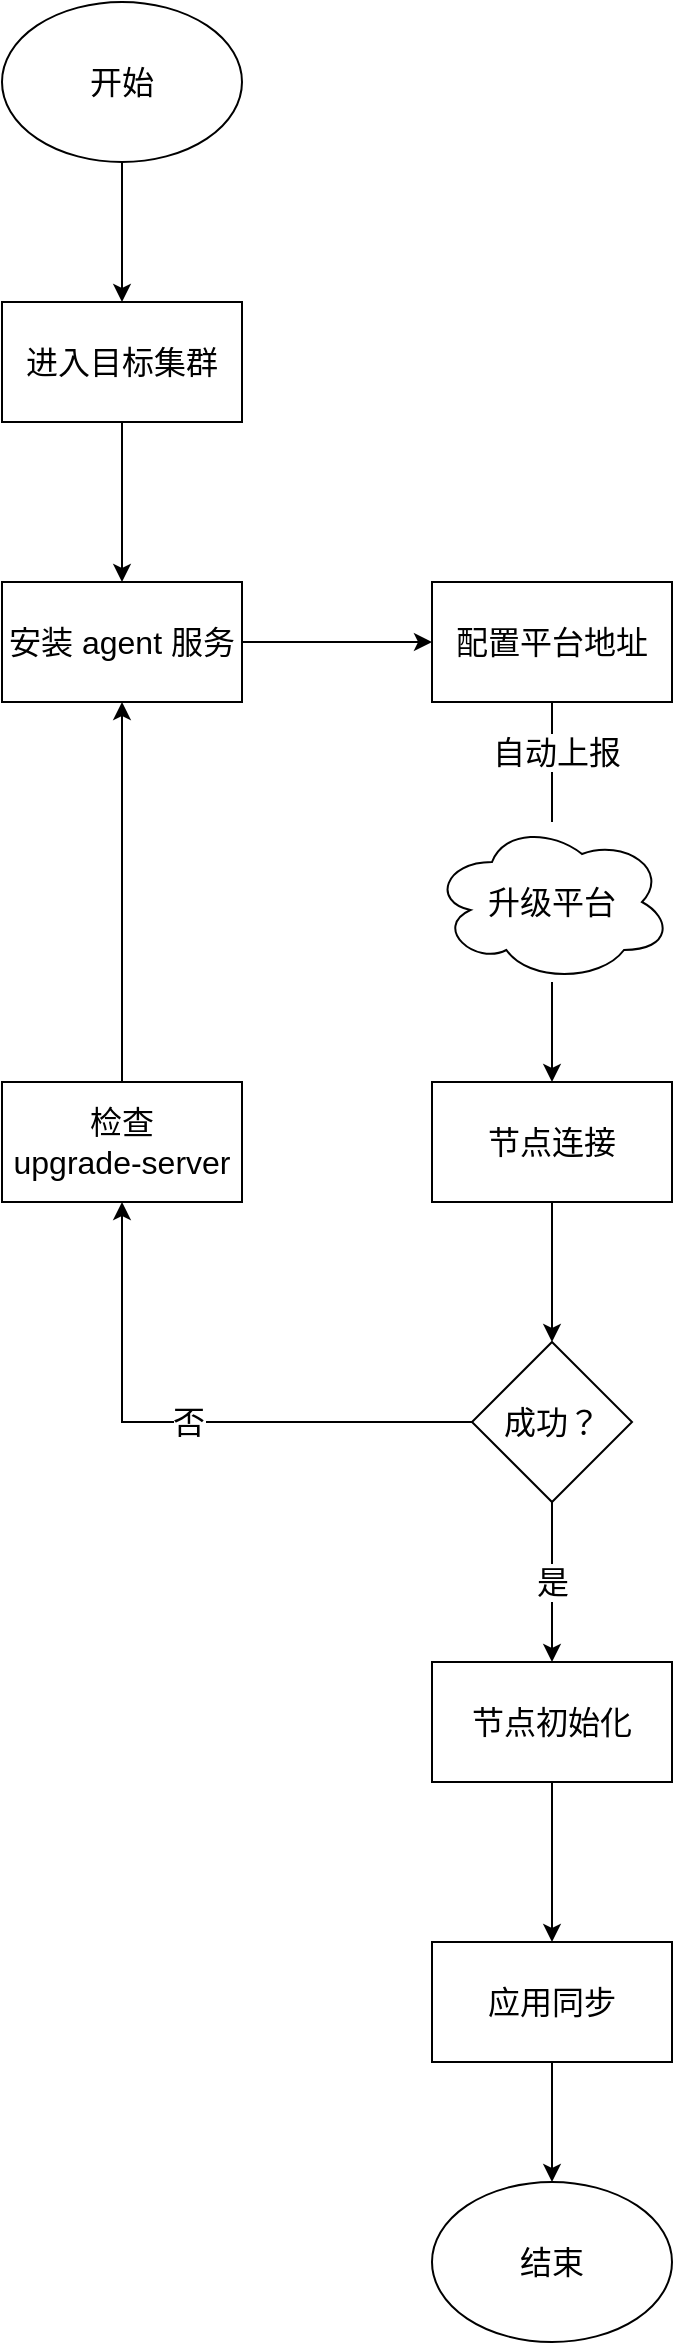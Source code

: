 <mxfile version="21.5.0" type="github" pages="8">
  <diagram id="PymNksS7Rs0pl5-pKt_2" name="初始化流程">
    <mxGraphModel dx="1434" dy="1933" grid="1" gridSize="10" guides="1" tooltips="1" connect="1" arrows="1" fold="1" page="1" pageScale="1" pageWidth="827" pageHeight="1169" math="0" shadow="0">
      <root>
        <mxCell id="0" />
        <mxCell id="1" parent="0" />
        <mxCell id="HOit7tT7TOtxw4wSdo0G-1" value="" style="edgeStyle=orthogonalEdgeStyle;rounded=0;orthogonalLoop=1;jettySize=auto;html=1;fontSize=16;" edge="1" parent="1" source="HOit7tT7TOtxw4wSdo0G-22" target="HOit7tT7TOtxw4wSdo0G-3">
          <mxGeometry relative="1" as="geometry">
            <mxPoint x="485" y="230" as="sourcePoint" />
          </mxGeometry>
        </mxCell>
        <mxCell id="HOit7tT7TOtxw4wSdo0G-2" value="是" style="edgeStyle=orthogonalEdgeStyle;rounded=0;orthogonalLoop=1;jettySize=auto;html=1;fontSize=16;" edge="1" parent="1" source="HOit7tT7TOtxw4wSdo0G-9" target="HOit7tT7TOtxw4wSdo0G-5">
          <mxGeometry relative="1" as="geometry" />
        </mxCell>
        <mxCell id="HOit7tT7TOtxw4wSdo0G-3" value="节点连接" style="whiteSpace=wrap;html=1;fontSize=16;" vertex="1" parent="1">
          <mxGeometry x="425" y="310" width="120" height="60" as="geometry" />
        </mxCell>
        <mxCell id="HOit7tT7TOtxw4wSdo0G-4" value="" style="edgeStyle=orthogonalEdgeStyle;rounded=0;orthogonalLoop=1;jettySize=auto;html=1;fontSize=16;" edge="1" parent="1" source="HOit7tT7TOtxw4wSdo0G-5" target="HOit7tT7TOtxw4wSdo0G-7">
          <mxGeometry relative="1" as="geometry" />
        </mxCell>
        <mxCell id="HOit7tT7TOtxw4wSdo0G-5" value="节点初始化" style="whiteSpace=wrap;html=1;fontSize=16;" vertex="1" parent="1">
          <mxGeometry x="425" y="600" width="120" height="60" as="geometry" />
        </mxCell>
        <mxCell id="HOit7tT7TOtxw4wSdo0G-6" style="edgeStyle=orthogonalEdgeStyle;rounded=0;orthogonalLoop=1;jettySize=auto;html=1;fontSize=16;" edge="1" parent="1" source="HOit7tT7TOtxw4wSdo0G-7" target="HOit7tT7TOtxw4wSdo0G-23">
          <mxGeometry relative="1" as="geometry" />
        </mxCell>
        <mxCell id="HOit7tT7TOtxw4wSdo0G-7" value="应用同步" style="whiteSpace=wrap;html=1;fontSize=16;" vertex="1" parent="1">
          <mxGeometry x="425" y="740" width="120" height="60" as="geometry" />
        </mxCell>
        <mxCell id="HOit7tT7TOtxw4wSdo0G-8" value="" style="edgeStyle=orthogonalEdgeStyle;rounded=0;orthogonalLoop=1;jettySize=auto;html=1;fontSize=16;" edge="1" parent="1" source="HOit7tT7TOtxw4wSdo0G-3" target="HOit7tT7TOtxw4wSdo0G-9">
          <mxGeometry relative="1" as="geometry">
            <mxPoint x="485" y="370" as="sourcePoint" />
            <mxPoint x="485" y="565" as="targetPoint" />
          </mxGeometry>
        </mxCell>
        <mxCell id="HOit7tT7TOtxw4wSdo0G-9" value="成功？" style="rhombus;whiteSpace=wrap;html=1;fontSize=16;" vertex="1" parent="1">
          <mxGeometry x="445" y="440" width="80" height="80" as="geometry" />
        </mxCell>
        <mxCell id="HOit7tT7TOtxw4wSdo0G-10" value="否" style="edgeStyle=orthogonalEdgeStyle;rounded=0;orthogonalLoop=1;jettySize=auto;html=1;exitX=0;exitY=0.5;exitDx=0;exitDy=0;fontSize=16;" edge="1" parent="1" source="HOit7tT7TOtxw4wSdo0G-9" target="HOit7tT7TOtxw4wSdo0G-12">
          <mxGeometry relative="1" as="geometry">
            <mxPoint x="445" y="460" as="sourcePoint" />
            <mxPoint x="425" y="200" as="targetPoint" />
          </mxGeometry>
        </mxCell>
        <mxCell id="HOit7tT7TOtxw4wSdo0G-11" style="edgeStyle=orthogonalEdgeStyle;rounded=0;orthogonalLoop=1;jettySize=auto;html=1;exitX=0.5;exitY=0;exitDx=0;exitDy=0;fontSize=16;" edge="1" parent="1" source="HOit7tT7TOtxw4wSdo0G-12" target="HOit7tT7TOtxw4wSdo0G-18">
          <mxGeometry relative="1" as="geometry">
            <mxPoint x="425" y="200" as="targetPoint" />
          </mxGeometry>
        </mxCell>
        <mxCell id="HOit7tT7TOtxw4wSdo0G-12" value="检查 &lt;br style=&quot;font-size: 16px;&quot;&gt;upgrade-server" style="rounded=0;whiteSpace=wrap;html=1;fontSize=16;" vertex="1" parent="1">
          <mxGeometry x="210" y="310" width="120" height="60" as="geometry" />
        </mxCell>
        <mxCell id="HOit7tT7TOtxw4wSdo0G-13" value="" style="edgeStyle=orthogonalEdgeStyle;rounded=0;orthogonalLoop=1;jettySize=auto;html=1;fontSize=16;" edge="1" parent="1" source="HOit7tT7TOtxw4wSdo0G-14" target="HOit7tT7TOtxw4wSdo0G-16">
          <mxGeometry relative="1" as="geometry" />
        </mxCell>
        <mxCell id="HOit7tT7TOtxw4wSdo0G-14" value="开始" style="ellipse;whiteSpace=wrap;html=1;fontSize=16;" vertex="1" parent="1">
          <mxGeometry x="210" y="-230" width="120" height="80" as="geometry" />
        </mxCell>
        <mxCell id="HOit7tT7TOtxw4wSdo0G-15" value="" style="edgeStyle=orthogonalEdgeStyle;rounded=0;orthogonalLoop=1;jettySize=auto;html=1;fontSize=16;" edge="1" parent="1" source="HOit7tT7TOtxw4wSdo0G-16" target="HOit7tT7TOtxw4wSdo0G-18">
          <mxGeometry relative="1" as="geometry" />
        </mxCell>
        <mxCell id="HOit7tT7TOtxw4wSdo0G-16" value="进入目标集群" style="whiteSpace=wrap;html=1;fontSize=16;" vertex="1" parent="1">
          <mxGeometry x="210" y="-80" width="120" height="60" as="geometry" />
        </mxCell>
        <mxCell id="HOit7tT7TOtxw4wSdo0G-17" value="" style="edgeStyle=orthogonalEdgeStyle;rounded=0;orthogonalLoop=1;jettySize=auto;html=1;fontSize=16;" edge="1" parent="1" source="HOit7tT7TOtxw4wSdo0G-18" target="HOit7tT7TOtxw4wSdo0G-21">
          <mxGeometry relative="1" as="geometry" />
        </mxCell>
        <mxCell id="HOit7tT7TOtxw4wSdo0G-18" value="安装 agent 服务" style="whiteSpace=wrap;html=1;fontSize=16;" vertex="1" parent="1">
          <mxGeometry x="210" y="60" width="120" height="60" as="geometry" />
        </mxCell>
        <mxCell id="HOit7tT7TOtxw4wSdo0G-19" style="edgeStyle=orthogonalEdgeStyle;rounded=0;orthogonalLoop=1;jettySize=auto;html=1;fontSize=16;endArrow=none;endFill=0;" edge="1" parent="1" source="HOit7tT7TOtxw4wSdo0G-21" target="HOit7tT7TOtxw4wSdo0G-22">
          <mxGeometry relative="1" as="geometry">
            <mxPoint x="670" y="-340" as="targetPoint" />
            <mxPoint x="485" y="120" as="sourcePoint" />
          </mxGeometry>
        </mxCell>
        <mxCell id="HOit7tT7TOtxw4wSdo0G-20" value="自动上报" style="edgeLabel;html=1;align=center;verticalAlign=middle;resizable=0;points=[];fontSize=16;" vertex="1" connectable="0" parent="HOit7tT7TOtxw4wSdo0G-19">
          <mxGeometry x="-0.161" y="2" relative="1" as="geometry">
            <mxPoint as="offset" />
          </mxGeometry>
        </mxCell>
        <mxCell id="HOit7tT7TOtxw4wSdo0G-21" value="配置平台地址" style="whiteSpace=wrap;html=1;fontSize=16;" vertex="1" parent="1">
          <mxGeometry x="425" y="60" width="120" height="60" as="geometry" />
        </mxCell>
        <mxCell id="HOit7tT7TOtxw4wSdo0G-22" value="升级平台" style="ellipse;shape=cloud;whiteSpace=wrap;html=1;fontSize=16;" vertex="1" parent="1">
          <mxGeometry x="425" y="180" width="120" height="80" as="geometry" />
        </mxCell>
        <mxCell id="HOit7tT7TOtxw4wSdo0G-23" value="结束" style="ellipse;whiteSpace=wrap;html=1;fontSize=16;" vertex="1" parent="1">
          <mxGeometry x="425" y="860" width="120" height="80" as="geometry" />
        </mxCell>
      </root>
    </mxGraphModel>
  </diagram>
  <diagram name="一键多环境部署流程" id="FHRN5nl0X9A8jnxyASwP">
    <mxGraphModel dx="1434" dy="764" grid="1" gridSize="10" guides="1" tooltips="1" connect="1" arrows="1" fold="1" page="1" pageScale="1" pageWidth="827" pageHeight="1169" math="0" shadow="0">
      <root>
        <mxCell id="0" />
        <mxCell id="1" parent="0" />
        <mxCell id="Xy1bjxka0jr6YToZuEw9-1" value="" style="edgeStyle=orthogonalEdgeStyle;rounded=0;orthogonalLoop=1;jettySize=auto;html=1;fontSize=16;" parent="1" source="Xy1bjxka0jr6YToZuEw9-2" target="Xy1bjxka0jr6YToZuEw9-4" edge="1">
          <mxGeometry relative="1" as="geometry" />
        </mxCell>
        <mxCell id="Xy1bjxka0jr6YToZuEw9-2" value="开始" style="ellipse;whiteSpace=wrap;html=1;fontSize=16;" parent="1" vertex="1">
          <mxGeometry x="140" y="20" width="120" height="80" as="geometry" />
        </mxCell>
        <mxCell id="Xy1bjxka0jr6YToZuEw9-3" value="" style="edgeStyle=orthogonalEdgeStyle;rounded=0;orthogonalLoop=1;jettySize=auto;html=1;fontSize=16;" parent="1" source="Xy1bjxka0jr6YToZuEw9-4" target="Xy1bjxka0jr6YToZuEw9-6" edge="1">
          <mxGeometry relative="1" as="geometry" />
        </mxCell>
        <mxCell id="Xy1bjxka0jr6YToZuEw9-4" value="选择业务节点" style="whiteSpace=wrap;html=1;fontSize=16;" parent="1" vertex="1">
          <mxGeometry x="140" y="190" width="120" height="60" as="geometry" />
        </mxCell>
        <mxCell id="Xy1bjxka0jr6YToZuEw9-5" value="" style="edgeStyle=orthogonalEdgeStyle;rounded=0;orthogonalLoop=1;jettySize=auto;html=1;fontSize=16;" parent="1" source="Xy1bjxka0jr6YToZuEw9-6" target="Xy1bjxka0jr6YToZuEw9-8" edge="1">
          <mxGeometry relative="1" as="geometry" />
        </mxCell>
        <mxCell id="Xy1bjxka0jr6YToZuEw9-6" value="使用应用模板" style="whiteSpace=wrap;html=1;fontSize=16;" parent="1" vertex="1">
          <mxGeometry x="320" y="190" width="120" height="60" as="geometry" />
        </mxCell>
        <mxCell id="Xy1bjxka0jr6YToZuEw9-7" value="是" style="edgeStyle=orthogonalEdgeStyle;rounded=0;orthogonalLoop=1;jettySize=auto;html=1;fontSize=16;" parent="1" source="Xy1bjxka0jr6YToZuEw9-15" target="Xy1bjxka0jr6YToZuEw9-10" edge="1">
          <mxGeometry relative="1" as="geometry" />
        </mxCell>
        <mxCell id="Xy1bjxka0jr6YToZuEw9-8" value="添加或删除应用" style="whiteSpace=wrap;html=1;fontSize=16;" parent="1" vertex="1">
          <mxGeometry x="320" y="330" width="120" height="60" as="geometry" />
        </mxCell>
        <mxCell id="Xy1bjxka0jr6YToZuEw9-9" value="" style="edgeStyle=orthogonalEdgeStyle;rounded=0;orthogonalLoop=1;jettySize=auto;html=1;fontSize=16;" parent="1" source="Xy1bjxka0jr6YToZuEw9-10" target="Xy1bjxka0jr6YToZuEw9-12" edge="1">
          <mxGeometry relative="1" as="geometry" />
        </mxCell>
        <mxCell id="Xy1bjxka0jr6YToZuEw9-10" value="生成部署任务" style="whiteSpace=wrap;html=1;fontSize=16;" parent="1" vertex="1">
          <mxGeometry x="320" y="600" width="120" height="60" as="geometry" />
        </mxCell>
        <mxCell id="Xy1bjxka0jr6YToZuEw9-11" value="" style="edgeStyle=orthogonalEdgeStyle;rounded=0;orthogonalLoop=1;jettySize=auto;html=1;fontSize=16;" parent="1" source="Xy1bjxka0jr6YToZuEw9-12" target="Xy1bjxka0jr6YToZuEw9-19" edge="1">
          <mxGeometry relative="1" as="geometry">
            <mxPoint x="380" y="870" as="targetPoint" />
          </mxGeometry>
        </mxCell>
        <mxCell id="Xy1bjxka0jr6YToZuEw9-12" value="一键执行" style="whiteSpace=wrap;html=1;fontSize=16;" parent="1" vertex="1">
          <mxGeometry x="320" y="740" width="120" height="60" as="geometry" />
        </mxCell>
        <mxCell id="Xy1bjxka0jr6YToZuEw9-13" value="" style="edgeStyle=orthogonalEdgeStyle;rounded=0;orthogonalLoop=1;jettySize=auto;html=1;fontSize=16;" parent="1" source="Xy1bjxka0jr6YToZuEw9-8" target="Xy1bjxka0jr6YToZuEw9-15" edge="1">
          <mxGeometry relative="1" as="geometry">
            <mxPoint x="380" y="390" as="sourcePoint" />
            <mxPoint x="380" y="600" as="targetPoint" />
          </mxGeometry>
        </mxCell>
        <mxCell id="Xy1bjxka0jr6YToZuEw9-14" value="否" style="edgeStyle=orthogonalEdgeStyle;rounded=0;orthogonalLoop=1;jettySize=auto;html=1;fontSize=16;" parent="1" source="Xy1bjxka0jr6YToZuEw9-15" target="Xy1bjxka0jr6YToZuEw9-17" edge="1">
          <mxGeometry relative="1" as="geometry" />
        </mxCell>
        <mxCell id="Xy1bjxka0jr6YToZuEw9-15" value="提交" style="rhombus;whiteSpace=wrap;html=1;fontSize=16;" parent="1" vertex="1">
          <mxGeometry x="340" y="450" width="80" height="80" as="geometry" />
        </mxCell>
        <mxCell id="Xy1bjxka0jr6YToZuEw9-16" style="edgeStyle=orthogonalEdgeStyle;rounded=0;orthogonalLoop=1;jettySize=auto;html=1;exitX=0.5;exitY=0;exitDx=0;exitDy=0;fontSize=16;" parent="1" source="Xy1bjxka0jr6YToZuEw9-17" target="Xy1bjxka0jr6YToZuEw9-4" edge="1">
          <mxGeometry relative="1" as="geometry" />
        </mxCell>
        <mxCell id="Xy1bjxka0jr6YToZuEw9-17" value="返回修改" style="whiteSpace=wrap;html=1;fontSize=16;" parent="1" vertex="1">
          <mxGeometry x="140" y="460" width="120" height="60" as="geometry" />
        </mxCell>
        <mxCell id="Xy1bjxka0jr6YToZuEw9-18" style="edgeStyle=orthogonalEdgeStyle;rounded=0;orthogonalLoop=1;jettySize=auto;html=1;fontSize=16;" parent="1" source="Xy1bjxka0jr6YToZuEw9-19" target="Xy1bjxka0jr6YToZuEw9-20" edge="1">
          <mxGeometry relative="1" as="geometry" />
        </mxCell>
        <mxCell id="Xy1bjxka0jr6YToZuEw9-19" value="部署结果" style="rounded=0;whiteSpace=wrap;html=1;fontSize=16;" parent="1" vertex="1">
          <mxGeometry x="320" y="880" width="120" height="60" as="geometry" />
        </mxCell>
        <mxCell id="Xy1bjxka0jr6YToZuEw9-20" value="结束" style="ellipse;whiteSpace=wrap;html=1;fontSize=16;" parent="1" vertex="1">
          <mxGeometry x="320" y="1000" width="120" height="80" as="geometry" />
        </mxCell>
      </root>
    </mxGraphModel>
  </diagram>
  <diagram id="E7nBFUuYBt5mcHYWC0Zn" name="新节点部署流程">
    <mxGraphModel dx="1434" dy="764" grid="1" gridSize="10" guides="1" tooltips="1" connect="1" arrows="1" fold="1" page="1" pageScale="1" pageWidth="827" pageHeight="1169" math="0" shadow="0">
      <root>
        <mxCell id="0" />
        <mxCell id="1" parent="0" />
        <mxCell id="vfCFmpAM5VwWP4OuGgQb-21" value="" style="edgeStyle=orthogonalEdgeStyle;rounded=0;orthogonalLoop=1;jettySize=auto;html=1;fontSize=16;" parent="1" source="vfCFmpAM5VwWP4OuGgQb-22" target="vfCFmpAM5VwWP4OuGgQb-24" edge="1">
          <mxGeometry relative="1" as="geometry" />
        </mxCell>
        <mxCell id="vfCFmpAM5VwWP4OuGgQb-22" value="开始" style="ellipse;whiteSpace=wrap;html=1;fontSize=16;" parent="1" vertex="1">
          <mxGeometry x="270" y="40" width="120" height="80" as="geometry" />
        </mxCell>
        <mxCell id="vfCFmpAM5VwWP4OuGgQb-23" value="" style="edgeStyle=orthogonalEdgeStyle;rounded=0;orthogonalLoop=1;jettySize=auto;html=1;fontSize=16;" parent="1" source="vfCFmpAM5VwWP4OuGgQb-24" target="vfCFmpAM5VwWP4OuGgQb-26" edge="1">
          <mxGeometry relative="1" as="geometry" />
        </mxCell>
        <mxCell id="vfCFmpAM5VwWP4OuGgQb-24" value="初始化节点" style="whiteSpace=wrap;html=1;fontSize=16;" parent="1" vertex="1">
          <mxGeometry x="270" y="190" width="120" height="60" as="geometry" />
        </mxCell>
        <mxCell id="vfCFmpAM5VwWP4OuGgQb-25" value="" style="edgeStyle=orthogonalEdgeStyle;rounded=0;orthogonalLoop=1;jettySize=auto;html=1;fontSize=16;" parent="1" source="vfCFmpAM5VwWP4OuGgQb-26" target="vfCFmpAM5VwWP4OuGgQb-28" edge="1">
          <mxGeometry relative="1" as="geometry" />
        </mxCell>
        <mxCell id="vfCFmpAM5VwWP4OuGgQb-26" value="对比节点" style="whiteSpace=wrap;html=1;fontSize=16;" parent="1" vertex="1">
          <mxGeometry x="270" y="320" width="120" height="60" as="geometry" />
        </mxCell>
        <mxCell id="vfCFmpAM5VwWP4OuGgQb-27" value="" style="edgeStyle=orthogonalEdgeStyle;rounded=0;orthogonalLoop=1;jettySize=auto;html=1;fontSize=16;" parent="1" source="vfCFmpAM5VwWP4OuGgQb-28" target="vfCFmpAM5VwWP4OuGgQb-30" edge="1">
          <mxGeometry relative="1" as="geometry" />
        </mxCell>
        <mxCell id="vfCFmpAM5VwWP4OuGgQb-28" value="生成应用模板" style="whiteSpace=wrap;html=1;fontSize=16;" parent="1" vertex="1">
          <mxGeometry x="270" y="450" width="120" height="60" as="geometry" />
        </mxCell>
        <mxCell id="vfCFmpAM5VwWP4OuGgQb-29" value="" style="edgeStyle=orthogonalEdgeStyle;rounded=0;orthogonalLoop=1;jettySize=auto;html=1;fontSize=16;" parent="1" source="vfCFmpAM5VwWP4OuGgQb-30" target="vfCFmpAM5VwWP4OuGgQb-32" edge="1">
          <mxGeometry relative="1" as="geometry" />
        </mxCell>
        <mxCell id="vfCFmpAM5VwWP4OuGgQb-30" value="使用应用模板" style="whiteSpace=wrap;html=1;fontSize=16;" parent="1" vertex="1">
          <mxGeometry x="270" y="570" width="120" height="60" as="geometry" />
        </mxCell>
        <mxCell id="vfCFmpAM5VwWP4OuGgQb-31" value="" style="edgeStyle=orthogonalEdgeStyle;rounded=0;orthogonalLoop=1;jettySize=auto;html=1;fontSize=16;" parent="1" source="vfCFmpAM5VwWP4OuGgQb-37" target="vfCFmpAM5VwWP4OuGgQb-34" edge="1">
          <mxGeometry relative="1" as="geometry" />
        </mxCell>
        <mxCell id="vfCFmpAM5VwWP4OuGgQb-32" value="生成部署任务" style="whiteSpace=wrap;html=1;fontSize=16;" parent="1" vertex="1">
          <mxGeometry x="270" y="690" width="120" height="60" as="geometry" />
        </mxCell>
        <mxCell id="vfCFmpAM5VwWP4OuGgQb-33" style="edgeStyle=orthogonalEdgeStyle;rounded=0;orthogonalLoop=1;jettySize=auto;html=1;fontSize=16;" parent="1" source="vfCFmpAM5VwWP4OuGgQb-34" target="vfCFmpAM5VwWP4OuGgQb-35" edge="1">
          <mxGeometry relative="1" as="geometry" />
        </mxCell>
        <mxCell id="vfCFmpAM5VwWP4OuGgQb-34" value="查看结果" style="whiteSpace=wrap;html=1;fontSize=16;" parent="1" vertex="1">
          <mxGeometry x="270" y="929" width="120" height="60" as="geometry" />
        </mxCell>
        <mxCell id="vfCFmpAM5VwWP4OuGgQb-35" value="结束" style="ellipse;whiteSpace=wrap;html=1;fontSize=16;" parent="1" vertex="1">
          <mxGeometry x="270" y="1050" width="120" height="80" as="geometry" />
        </mxCell>
        <mxCell id="vfCFmpAM5VwWP4OuGgQb-36" value="" style="edgeStyle=orthogonalEdgeStyle;rounded=0;orthogonalLoop=1;jettySize=auto;html=1;fontSize=16;" parent="1" source="vfCFmpAM5VwWP4OuGgQb-32" target="vfCFmpAM5VwWP4OuGgQb-37" edge="1">
          <mxGeometry relative="1" as="geometry">
            <mxPoint x="330" y="760" as="sourcePoint" />
            <mxPoint x="330" y="880" as="targetPoint" />
          </mxGeometry>
        </mxCell>
        <mxCell id="vfCFmpAM5VwWP4OuGgQb-37" value="执行" style="rounded=0;whiteSpace=wrap;html=1;fontSize=16;" parent="1" vertex="1">
          <mxGeometry x="270" y="810" width="120" height="60" as="geometry" />
        </mxCell>
      </root>
    </mxGraphModel>
  </diagram>
  <diagram id="INw4UtOU4OaKtTvvISeD" name="自动化同步流程">
    <mxGraphModel dx="1434" dy="764" grid="1" gridSize="10" guides="1" tooltips="1" connect="1" arrows="1" fold="1" page="1" pageScale="1" pageWidth="827" pageHeight="1169" math="0" shadow="0">
      <root>
        <mxCell id="0" />
        <mxCell id="1" parent="0" />
        <mxCell id="7WYTtmUbJvLGpTc4OaYI-2" value="" style="edgeStyle=orthogonalEdgeStyle;rounded=0;orthogonalLoop=1;jettySize=auto;html=1;fontSize=16;" parent="1" source="7WYTtmUbJvLGpTc4OaYI-3" target="7WYTtmUbJvLGpTc4OaYI-5" edge="1">
          <mxGeometry relative="1" as="geometry">
            <mxPoint x="205" y="200" as="targetPoint" />
          </mxGeometry>
        </mxCell>
        <mxCell id="7WYTtmUbJvLGpTc4OaYI-3" value="升级人员" style="shape=umlActor;verticalLabelPosition=bottom;verticalAlign=top;html=1;outlineConnect=0;fontSize=16;" parent="1" vertex="1">
          <mxGeometry x="190" y="60" width="30" height="60" as="geometry" />
        </mxCell>
        <mxCell id="7WYTtmUbJvLGpTc4OaYI-4" style="edgeStyle=orthogonalEdgeStyle;rounded=0;orthogonalLoop=1;jettySize=auto;html=1;fontSize=16;" parent="1" source="7WYTtmUbJvLGpTc4OaYI-5" target="7WYTtmUbJvLGpTc4OaYI-7" edge="1">
          <mxGeometry relative="1" as="geometry" />
        </mxCell>
        <mxCell id="7WYTtmUbJvLGpTc4OaYI-5" value="提交 IPD 工单" style="rounded=0;whiteSpace=wrap;html=1;fontSize=16;" parent="1" vertex="1">
          <mxGeometry x="145" y="210" width="120" height="60" as="geometry" />
        </mxCell>
        <mxCell id="7WYTtmUbJvLGpTc4OaYI-6" value="" style="edgeStyle=orthogonalEdgeStyle;rounded=0;orthogonalLoop=1;jettySize=auto;html=1;fontSize=16;" parent="1" source="7WYTtmUbJvLGpTc4OaYI-7" target="7WYTtmUbJvLGpTc4OaYI-10" edge="1">
          <mxGeometry relative="1" as="geometry" />
        </mxCell>
        <mxCell id="7WYTtmUbJvLGpTc4OaYI-7" value="IPD 系统" style="ellipse;shape=cloud;whiteSpace=wrap;html=1;fontSize=16;" parent="1" vertex="1">
          <mxGeometry x="145" y="350" width="120" height="80" as="geometry" />
        </mxCell>
        <mxCell id="7WYTtmUbJvLGpTc4OaYI-8" style="edgeStyle=orthogonalEdgeStyle;rounded=0;orthogonalLoop=1;jettySize=auto;html=1;dashed=1;fontSize=16;" parent="1" source="7WYTtmUbJvLGpTc4OaYI-10" target="7WYTtmUbJvLGpTc4OaYI-11" edge="1">
          <mxGeometry relative="1" as="geometry" />
        </mxCell>
        <mxCell id="7WYTtmUbJvLGpTc4OaYI-9" value="发送消息通知" style="edgeStyle=orthogonalEdgeStyle;rounded=0;orthogonalLoop=1;jettySize=auto;html=1;fontSize=16;" parent="1" source="7WYTtmUbJvLGpTc4OaYI-10" target="7WYTtmUbJvLGpTc4OaYI-13" edge="1">
          <mxGeometry relative="1" as="geometry" />
        </mxCell>
        <mxCell id="7WYTtmUbJvLGpTc4OaYI-10" value="触发制品同步" style="whiteSpace=wrap;html=1;fontSize=16;" parent="1" vertex="1">
          <mxGeometry x="354" y="360" width="120" height="60" as="geometry" />
        </mxCell>
        <mxCell id="7WYTtmUbJvLGpTc4OaYI-11" value="Harbor" style="shape=cylinder3;whiteSpace=wrap;html=1;boundedLbl=1;backgroundOutline=1;size=15;fontSize=16;" parent="1" vertex="1">
          <mxGeometry x="384" y="480" width="60" height="80" as="geometry" />
        </mxCell>
        <mxCell id="7WYTtmUbJvLGpTc4OaYI-12" value="" style="edgeStyle=orthogonalEdgeStyle;rounded=0;orthogonalLoop=1;jettySize=auto;html=1;fontSize=16;" parent="1" source="7WYTtmUbJvLGpTc4OaYI-13" target="7WYTtmUbJvLGpTc4OaYI-15" edge="1">
          <mxGeometry relative="1" as="geometry" />
        </mxCell>
        <mxCell id="7WYTtmUbJvLGpTc4OaYI-13" value="升级平台" style="ellipse;shape=cloud;whiteSpace=wrap;html=1;fontSize=16;" parent="1" vertex="1">
          <mxGeometry x="460" y="190" width="120" height="80" as="geometry" />
        </mxCell>
        <mxCell id="7WYTtmUbJvLGpTc4OaYI-14" value="自动" style="edgeStyle=orthogonalEdgeStyle;rounded=0;orthogonalLoop=1;jettySize=auto;html=1;fontSize=16;" parent="1" source="7WYTtmUbJvLGpTc4OaYI-15" target="7WYTtmUbJvLGpTc4OaYI-17" edge="1">
          <mxGeometry relative="1" as="geometry" />
        </mxCell>
        <mxCell id="7WYTtmUbJvLGpTc4OaYI-15" value="更新各业务节点" style="whiteSpace=wrap;html=1;fontSize=16;" parent="1" vertex="1">
          <mxGeometry x="660" y="200" width="120" height="60" as="geometry" />
        </mxCell>
        <mxCell id="7WYTtmUbJvLGpTc4OaYI-16" value="" style="edgeStyle=orthogonalEdgeStyle;rounded=0;orthogonalLoop=1;jettySize=auto;html=1;" parent="1" source="7WYTtmUbJvLGpTc4OaYI-17" target="7WYTtmUbJvLGpTc4OaYI-19" edge="1">
          <mxGeometry relative="1" as="geometry" />
        </mxCell>
        <mxCell id="7WYTtmUbJvLGpTc4OaYI-17" value="同步应用" style="whiteSpace=wrap;html=1;fontSize=16;" parent="1" vertex="1">
          <mxGeometry x="660" y="340" width="120" height="60" as="geometry" />
        </mxCell>
        <mxCell id="7WYTtmUbJvLGpTc4OaYI-18" style="edgeStyle=orthogonalEdgeStyle;rounded=0;orthogonalLoop=1;jettySize=auto;html=1;" parent="1" source="7WYTtmUbJvLGpTc4OaYI-19" target="7WYTtmUbJvLGpTc4OaYI-20" edge="1">
          <mxGeometry relative="1" as="geometry" />
        </mxCell>
        <mxCell id="7WYTtmUbJvLGpTc4OaYI-19" value="查看同步列表" style="whiteSpace=wrap;html=1;fontSize=16;" parent="1" vertex="1">
          <mxGeometry x="660" y="480" width="120" height="60" as="geometry" />
        </mxCell>
        <mxCell id="7WYTtmUbJvLGpTc4OaYI-20" value="结束" style="ellipse;whiteSpace=wrap;html=1;fontSize=16;" parent="1" vertex="1">
          <mxGeometry x="660" y="600" width="120" height="80" as="geometry" />
        </mxCell>
      </root>
    </mxGraphModel>
  </diagram>
  <diagram id="aiultd_m0UwVg6nzD6R6" name="部署可靠性">
    <mxGraphModel dx="1434" dy="764" grid="1" gridSize="10" guides="1" tooltips="1" connect="1" arrows="1" fold="1" page="1" pageScale="1" pageWidth="827" pageHeight="1169" math="0" shadow="0">
      <root>
        <mxCell id="0" />
        <mxCell id="1" parent="0" />
        <mxCell id="dFkfKxDWHZHhh0JKnw69-3" value="" style="edgeStyle=orthogonalEdgeStyle;rounded=0;orthogonalLoop=1;jettySize=auto;html=1;fontSize=16;" edge="1" parent="1" source="dFkfKxDWHZHhh0JKnw69-1" target="dFkfKxDWHZHhh0JKnw69-2">
          <mxGeometry relative="1" as="geometry" />
        </mxCell>
        <mxCell id="dFkfKxDWHZHhh0JKnw69-1" value="开始" style="ellipse;whiteSpace=wrap;html=1;fontSize=16;" vertex="1" parent="1">
          <mxGeometry x="440" y="140" width="120" height="80" as="geometry" />
        </mxCell>
        <mxCell id="dFkfKxDWHZHhh0JKnw69-5" value="" style="edgeStyle=orthogonalEdgeStyle;rounded=0;orthogonalLoop=1;jettySize=auto;html=1;fontSize=16;" edge="1" parent="1" source="dFkfKxDWHZHhh0JKnw69-2" target="dFkfKxDWHZHhh0JKnw69-4">
          <mxGeometry relative="1" as="geometry" />
        </mxCell>
        <mxCell id="dFkfKxDWHZHhh0JKnw69-2" value="执行部署任务" style="whiteSpace=wrap;html=1;fontSize=16;" vertex="1" parent="1">
          <mxGeometry x="440" y="310" width="120" height="60" as="geometry" />
        </mxCell>
        <mxCell id="dFkfKxDWHZHhh0JKnw69-7" value="是" style="edgeStyle=orthogonalEdgeStyle;rounded=0;orthogonalLoop=1;jettySize=auto;html=1;fontSize=16;" edge="1" parent="1" source="dFkfKxDWHZHhh0JKnw69-4" target="dFkfKxDWHZHhh0JKnw69-6">
          <mxGeometry relative="1" as="geometry" />
        </mxCell>
        <mxCell id="dFkfKxDWHZHhh0JKnw69-9" value="否" style="edgeStyle=orthogonalEdgeStyle;rounded=0;orthogonalLoop=1;jettySize=auto;html=1;fontSize=16;" edge="1" parent="1" source="dFkfKxDWHZHhh0JKnw69-4" target="dFkfKxDWHZHhh0JKnw69-8">
          <mxGeometry relative="1" as="geometry" />
        </mxCell>
        <mxCell id="dFkfKxDWHZHhh0JKnw69-4" value="成功？" style="rhombus;whiteSpace=wrap;html=1;fontSize=16;" vertex="1" parent="1">
          <mxGeometry x="460" y="440" width="80" height="80" as="geometry" />
        </mxCell>
        <mxCell id="dFkfKxDWHZHhh0JKnw69-6" value="结束" style="ellipse;whiteSpace=wrap;html=1;fontSize=16;" vertex="1" parent="1">
          <mxGeometry x="440" y="610" width="120" height="80" as="geometry" />
        </mxCell>
        <mxCell id="dFkfKxDWHZHhh0JKnw69-11" value="" style="edgeStyle=orthogonalEdgeStyle;rounded=0;orthogonalLoop=1;jettySize=auto;html=1;strokeWidth=1;fontSize=16;" edge="1" parent="1" source="dFkfKxDWHZHhh0JKnw69-8" target="dFkfKxDWHZHhh0JKnw69-10">
          <mxGeometry relative="1" as="geometry" />
        </mxCell>
        <mxCell id="dFkfKxDWHZHhh0JKnw69-8" value="重试3次" style="strokeWidth=1;html=1;shape=mxgraph.flowchart.loop_limit;whiteSpace=wrap;fontSize=16;" vertex="1" parent="1">
          <mxGeometry x="280" y="450" width="120" height="60" as="geometry" />
        </mxCell>
        <mxCell id="dFkfKxDWHZHhh0JKnw69-13" value="是" style="edgeStyle=orthogonalEdgeStyle;rounded=0;orthogonalLoop=1;jettySize=auto;html=1;fontSize=16;" edge="1" parent="1" source="dFkfKxDWHZHhh0JKnw69-10" target="dFkfKxDWHZHhh0JKnw69-12">
          <mxGeometry relative="1" as="geometry" />
        </mxCell>
        <mxCell id="dFkfKxDWHZHhh0JKnw69-15" value="否" style="edgeStyle=orthogonalEdgeStyle;rounded=0;orthogonalLoop=1;jettySize=auto;html=1;strokeWidth=1;fontSize=16;" edge="1" parent="1" source="dFkfKxDWHZHhh0JKnw69-10" target="dFkfKxDWHZHhh0JKnw69-14">
          <mxGeometry relative="1" as="geometry" />
        </mxCell>
        <mxCell id="dFkfKxDWHZHhh0JKnw69-10" value="成功？" style="rhombus;whiteSpace=wrap;html=1;strokeWidth=1;fontSize=16;" vertex="1" parent="1">
          <mxGeometry x="300" y="580" width="80" height="80" as="geometry" />
        </mxCell>
        <mxCell id="dFkfKxDWHZHhh0JKnw69-12" value="结束" style="ellipse;whiteSpace=wrap;html=1;fontSize=16;" vertex="1" parent="1">
          <mxGeometry x="280" y="740" width="120" height="80" as="geometry" />
        </mxCell>
        <mxCell id="dFkfKxDWHZHhh0JKnw69-17" style="edgeStyle=orthogonalEdgeStyle;rounded=0;orthogonalLoop=1;jettySize=auto;html=1;exitX=0.5;exitY=1;exitDx=0;exitDy=0;fontSize=16;" edge="1" parent="1" source="dFkfKxDWHZHhh0JKnw69-14" target="dFkfKxDWHZHhh0JKnw69-12">
          <mxGeometry relative="1" as="geometry" />
        </mxCell>
        <mxCell id="dFkfKxDWHZHhh0JKnw69-14" value="回滚到上一版本" style="whiteSpace=wrap;html=1;strokeWidth=1;fontSize=16;" vertex="1" parent="1">
          <mxGeometry x="100" y="590" width="120" height="60" as="geometry" />
        </mxCell>
      </root>
    </mxGraphModel>
  </diagram>
  <diagram id="L3VDRIp_goK9dwwnv0wG" name="agent可靠性">
    <mxGraphModel dx="1434" dy="708" grid="1" gridSize="10" guides="1" tooltips="1" connect="1" arrows="1" fold="1" page="1" pageScale="1" pageWidth="827" pageHeight="1169" math="0" shadow="0">
      <root>
        <mxCell id="0" />
        <mxCell id="1" parent="0" />
        <mxCell id="9g5y43vhLvMzlDDXo5oQ-3" value="" style="edgeStyle=orthogonalEdgeStyle;rounded=0;orthogonalLoop=1;jettySize=auto;html=1;fontSize=16;" edge="1" parent="1" source="9g5y43vhLvMzlDDXo5oQ-1" target="9g5y43vhLvMzlDDXo5oQ-2">
          <mxGeometry relative="1" as="geometry" />
        </mxCell>
        <mxCell id="9g5y43vhLvMzlDDXo5oQ-1" value="开始" style="ellipse;whiteSpace=wrap;html=1;fontSize=16;" vertex="1" parent="1">
          <mxGeometry x="280" y="110" width="120" height="80" as="geometry" />
        </mxCell>
        <mxCell id="9g5y43vhLvMzlDDXo5oQ-5" value="" style="edgeStyle=orthogonalEdgeStyle;rounded=0;orthogonalLoop=1;jettySize=auto;html=1;fontSize=16;" edge="1" parent="1" source="9g5y43vhLvMzlDDXo5oQ-2" target="9g5y43vhLvMzlDDXo5oQ-4">
          <mxGeometry relative="1" as="geometry" />
        </mxCell>
        <mxCell id="9g5y43vhLvMzlDDXo5oQ-2" value="进入集群安装&lt;br style=&quot;font-size: 16px;&quot;&gt;upgrade-server" style="whiteSpace=wrap;html=1;fontSize=16;" vertex="1" parent="1">
          <mxGeometry x="280" y="280" width="120" height="60" as="geometry" />
        </mxCell>
        <mxCell id="9g5y43vhLvMzlDDXo5oQ-7" value="失败" style="edgeStyle=orthogonalEdgeStyle;rounded=0;orthogonalLoop=1;jettySize=auto;html=1;fontSize=16;" edge="1" parent="1" source="9g5y43vhLvMzlDDXo5oQ-4" target="9g5y43vhLvMzlDDXo5oQ-6">
          <mxGeometry relative="1" as="geometry" />
        </mxCell>
        <mxCell id="9g5y43vhLvMzlDDXo5oQ-10" value="成功" style="edgeStyle=orthogonalEdgeStyle;rounded=0;orthogonalLoop=1;jettySize=auto;html=1;fontSize=16;" edge="1" parent="1" source="9g5y43vhLvMzlDDXo5oQ-4" target="9g5y43vhLvMzlDDXo5oQ-9">
          <mxGeometry relative="1" as="geometry" />
        </mxCell>
        <mxCell id="9g5y43vhLvMzlDDXo5oQ-4" value="连接" style="rhombus;whiteSpace=wrap;html=1;fontSize=16;" vertex="1" parent="1">
          <mxGeometry x="300" y="410" width="80" height="80" as="geometry" />
        </mxCell>
        <mxCell id="9g5y43vhLvMzlDDXo5oQ-8" style="edgeStyle=orthogonalEdgeStyle;rounded=0;orthogonalLoop=1;jettySize=auto;html=1;entryX=0;entryY=0.5;entryDx=0;entryDy=0;exitX=0.5;exitY=0;exitDx=0;exitDy=0;fontSize=16;" edge="1" parent="1" source="9g5y43vhLvMzlDDXo5oQ-6" target="9g5y43vhLvMzlDDXo5oQ-2">
          <mxGeometry relative="1" as="geometry" />
        </mxCell>
        <mxCell id="9g5y43vhLvMzlDDXo5oQ-6" value="排查问题" style="whiteSpace=wrap;html=1;fontSize=16;" vertex="1" parent="1">
          <mxGeometry x="80" y="420" width="120" height="60" as="geometry" />
        </mxCell>
        <mxCell id="aM1V1DboPgKK7wuKOvvS-2" value="" style="edgeStyle=orthogonalEdgeStyle;rounded=0;orthogonalLoop=1;jettySize=auto;html=1;fontSize=16;" edge="1" parent="1" source="9g5y43vhLvMzlDDXo5oQ-9" target="aM1V1DboPgKK7wuKOvvS-1">
          <mxGeometry relative="1" as="geometry" />
        </mxCell>
        <mxCell id="9g5y43vhLvMzlDDXo5oQ-9" value="上报状态" style="whiteSpace=wrap;html=1;fontSize=16;" vertex="1" parent="1">
          <mxGeometry x="280" y="580" width="120" height="60" as="geometry" />
        </mxCell>
        <mxCell id="aM1V1DboPgKK7wuKOvvS-4" value="" style="edgeStyle=orthogonalEdgeStyle;rounded=0;orthogonalLoop=1;jettySize=auto;html=1;fontSize=16;" edge="1" parent="1" source="aM1V1DboPgKK7wuKOvvS-1" target="aM1V1DboPgKK7wuKOvvS-3">
          <mxGeometry relative="1" as="geometry" />
        </mxCell>
        <mxCell id="aM1V1DboPgKK7wuKOvvS-1" value="在线升级&lt;br style=&quot;font-size: 16px;&quot;&gt;upgrad-server" style="whiteSpace=wrap;html=1;fontSize=16;" vertex="1" parent="1">
          <mxGeometry x="280" y="720" width="120" height="60" as="geometry" />
        </mxCell>
        <mxCell id="aM1V1DboPgKK7wuKOvvS-8" value="是" style="edgeStyle=orthogonalEdgeStyle;rounded=0;orthogonalLoop=1;jettySize=auto;html=1;fontSize=16;" edge="1" parent="1" source="aM1V1DboPgKK7wuKOvvS-3" target="aM1V1DboPgKK7wuKOvvS-7">
          <mxGeometry relative="1" as="geometry" />
        </mxCell>
        <mxCell id="aM1V1DboPgKK7wuKOvvS-10" value="否" style="edgeStyle=orthogonalEdgeStyle;rounded=0;orthogonalLoop=1;jettySize=auto;html=1;fontSize=16;" edge="1" parent="1" source="aM1V1DboPgKK7wuKOvvS-3" target="aM1V1DboPgKK7wuKOvvS-9">
          <mxGeometry relative="1" as="geometry" />
        </mxCell>
        <mxCell id="aM1V1DboPgKK7wuKOvvS-3" value="成功" style="rhombus;whiteSpace=wrap;html=1;fontSize=16;" vertex="1" parent="1">
          <mxGeometry x="300" y="850" width="80" height="80" as="geometry" />
        </mxCell>
        <mxCell id="aM1V1DboPgKK7wuKOvvS-7" value="结束" style="ellipse;whiteSpace=wrap;html=1;fontSize=16;" vertex="1" parent="1">
          <mxGeometry x="280" y="1000" width="120" height="80" as="geometry" />
        </mxCell>
        <mxCell id="aM1V1DboPgKK7wuKOvvS-12" value="" style="edgeStyle=orthogonalEdgeStyle;rounded=0;orthogonalLoop=1;jettySize=auto;html=1;fontSize=16;" edge="1" parent="1" source="aM1V1DboPgKK7wuKOvvS-9" target="aM1V1DboPgKK7wuKOvvS-11">
          <mxGeometry relative="1" as="geometry" />
        </mxCell>
        <mxCell id="aM1V1DboPgKK7wuKOvvS-9" value="断开连接&lt;br style=&quot;font-size: 16px;&quot;&gt;10min" style="whiteSpace=wrap;html=1;fontSize=16;" vertex="1" parent="1">
          <mxGeometry x="80" y="860" width="120" height="60" as="geometry" />
        </mxCell>
        <mxCell id="aM1V1DboPgKK7wuKOvvS-11" value="自动回滚&lt;br style=&quot;font-size: 16px;&quot;&gt;上一版本" style="whiteSpace=wrap;html=1;fontSize=16;" vertex="1" parent="1">
          <mxGeometry x="80" y="720" width="120" height="60" as="geometry" />
        </mxCell>
        <mxCell id="aM1V1DboPgKK7wuKOvvS-15" value="" style="edgeStyle=orthogonalEdgeStyle;rounded=0;orthogonalLoop=1;jettySize=auto;html=1;exitX=0.5;exitY=0;exitDx=0;exitDy=0;fontSize=16;" edge="1" parent="1" source="aM1V1DboPgKK7wuKOvvS-11" target="aM1V1DboPgKK7wuKOvvS-16">
          <mxGeometry relative="1" as="geometry">
            <mxPoint x="140" y="720" as="sourcePoint" />
            <mxPoint x="280" y="610" as="targetPoint" />
          </mxGeometry>
        </mxCell>
        <mxCell id="aM1V1DboPgKK7wuKOvvS-17" style="edgeStyle=orthogonalEdgeStyle;rounded=0;orthogonalLoop=1;jettySize=auto;html=1;" edge="1" parent="1" source="aM1V1DboPgKK7wuKOvvS-16" target="9g5y43vhLvMzlDDXo5oQ-9">
          <mxGeometry relative="1" as="geometry" />
        </mxCell>
        <mxCell id="aM1V1DboPgKK7wuKOvvS-16" value="上报Pod事件" style="rounded=0;whiteSpace=wrap;html=1;fontSize=16;" vertex="1" parent="1">
          <mxGeometry x="80" y="580" width="120" height="60" as="geometry" />
        </mxCell>
      </root>
    </mxGraphModel>
  </diagram>
  <diagram id="SLwPcjdn4VWNTf-pc8QN" name="可扩展性">
    <mxGraphModel dx="1434" dy="708" grid="1" gridSize="10" guides="1" tooltips="1" connect="1" arrows="1" fold="1" page="1" pageScale="1" pageWidth="827" pageHeight="1169" math="0" shadow="0">
      <root>
        <mxCell id="0" />
        <mxCell id="1" parent="0" />
      </root>
    </mxGraphModel>
  </diagram>
  <diagram id="4i_Lz_V40gs-fq6KLvDS" name="可测试性">
    <mxGraphModel dx="1434" dy="764" grid="1" gridSize="10" guides="1" tooltips="1" connect="1" arrows="1" fold="1" page="1" pageScale="1" pageWidth="827" pageHeight="1169" math="0" shadow="0">
      <root>
        <mxCell id="0" />
        <mxCell id="1" parent="0" />
        <mxCell id="KCi75SfULTyQ844e0dPF-2" value="IPD 工单" style="rounded=0;whiteSpace=wrap;html=1;" vertex="1" parent="1">
          <mxGeometry x="230" y="200" width="120" height="60" as="geometry" />
        </mxCell>
      </root>
    </mxGraphModel>
  </diagram>
</mxfile>
